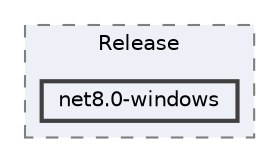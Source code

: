 digraph "Cowboy/obj/Release/net8.0-windows"
{
 // LATEX_PDF_SIZE
  bgcolor="transparent";
  edge [fontname=Helvetica,fontsize=10,labelfontname=Helvetica,labelfontsize=10];
  node [fontname=Helvetica,fontsize=10,shape=box,height=0.2,width=0.4];
  compound=true
  subgraph clusterdir_fb8b1b70979f7af54d8e38840d5abfb4 {
    graph [ bgcolor="#edf0f7", pencolor="grey50", label="Release", fontname=Helvetica,fontsize=10 style="filled,dashed", URL="dir_fb8b1b70979f7af54d8e38840d5abfb4.html",tooltip=""]
  dir_79d14accfa267cf0824aefbf885d409e [label="net8.0-windows", fillcolor="#edf0f7", color="grey25", style="filled,bold", URL="dir_79d14accfa267cf0824aefbf885d409e.html",tooltip=""];
  }
}
